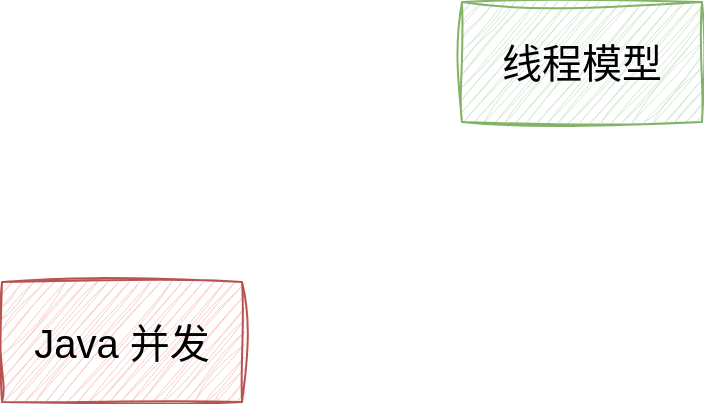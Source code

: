 <mxfile version="20.8.22" type="github">
  <diagram name="第 1 页" id="zvwwa2Sd1U4hzYWGbA_T">
    <mxGraphModel dx="954" dy="616" grid="1" gridSize="10" guides="1" tooltips="1" connect="1" arrows="1" fold="1" page="1" pageScale="1" pageWidth="827" pageHeight="1169" math="0" shadow="0">
      <root>
        <mxCell id="0" />
        <mxCell id="1" parent="0" />
        <mxCell id="nadIy8MLo4Op7KXq3YdE-1" value="Java 并发" style="rounded=0;whiteSpace=wrap;html=1;fontSize=20;shadow=0;fillColor=#f8cecc;strokeColor=#b85450;glass=0;sketch=1;curveFitting=1;jiggle=2;" parent="1" vertex="1">
          <mxGeometry x="100" y="220" width="120" height="60" as="geometry" />
        </mxCell>
        <mxCell id="bqKF2kGDCfztfF9Is7yr-2" value="线程模型" style="rounded=0;whiteSpace=wrap;html=1;fontSize=20;sketch=1;curveFitting=1;jiggle=2;fillColor=#d5e8d4;strokeColor=#82b366;" vertex="1" parent="1">
          <mxGeometry x="330" y="80" width="120" height="60" as="geometry" />
        </mxCell>
      </root>
    </mxGraphModel>
  </diagram>
</mxfile>
